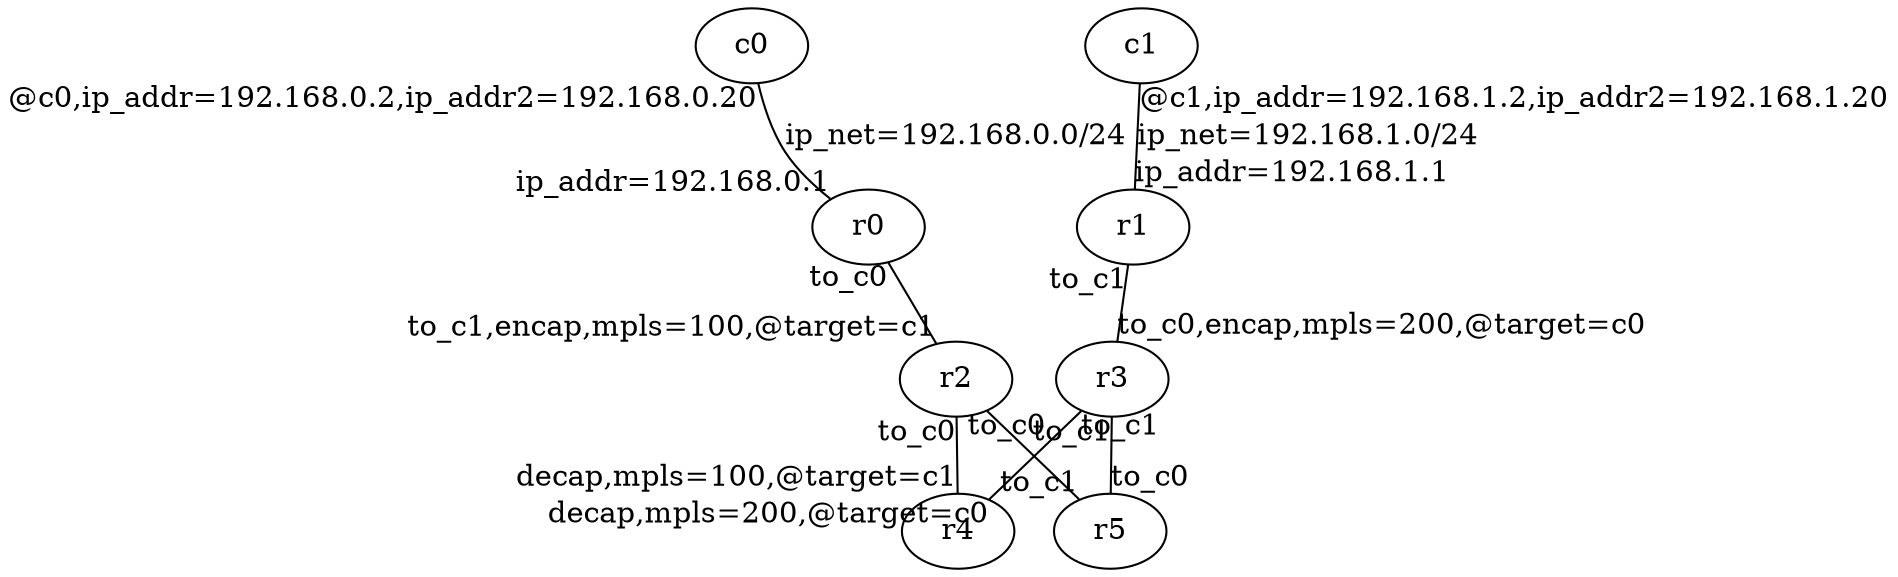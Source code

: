 digraph  {

	c0[class="server"];
	c1[class="server"];
	r0[class="router"];
	r1[class="router"];
	r2[class="router"];
	r3[class="router"];
	r4[class="router"];
	r5[class="router"];

	c0->r0[dir="none", label="ip_net=192.168.0.0/24", taillabel="@c0,ip_addr=192.168.0.2,ip_addr2=192.168.0.20", headlabel="ip_addr=192.168.0.1"];
	c1->r1[dir="none", label="ip_net=192.168.1.0/24", taillabel="@c1,ip_addr=192.168.1.2,ip_addr2=192.168.1.20", headlabel="ip_addr=192.168.1.1"];
	r0->r2[dir="none", headlabel="to_c1,encap,mpls=100,@target=c1", taillabel="to_c0"];
	r1->r3[dir="none", headlabel="to_c0,encap,mpls=200,@target=c0", taillabel="to_c1"];
	r2->r4[dir="none", headlabel="decap,mpls=100,@target=c1", taillabel="to_c0"];
	r2->r5[dir="none", headlabel="to_c1", taillabel="to_c0"];
	r3->r4[dir="none", headlabel="decap,mpls=200,@target=c0", taillabel="to_c1"];
	r3->r5[dir="none", headlabel="to_c0", taillabel="to_c1"];

}
